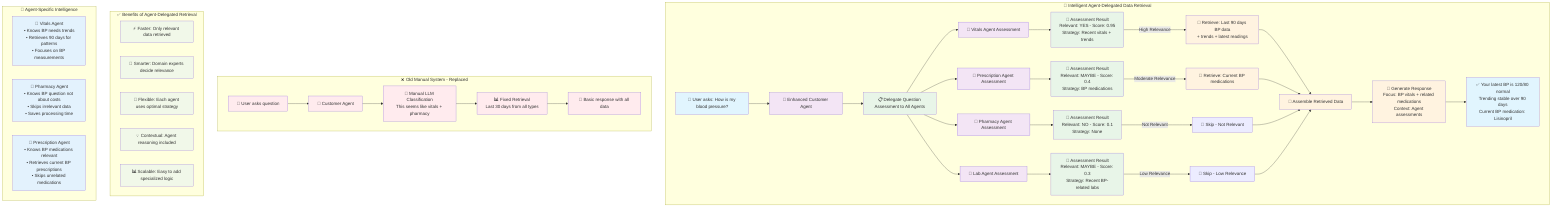 graph TD
    %% Intelligent Data Retrieval Flow
    subgraph "🧠 Intelligent Agent-Delegated Data Retrieval"
        UserQ[👤 User asks: How is my blood pressure?]
        CustomerAgent[🎯 Enhanced Customer Agent]

        UserQ --> CustomerAgent
        CustomerAgent --> DelegateAssess[📋 Delegate Question Assessment to All Agents]

        %% Agent Assessment Phase
        DelegateAssess --> VitalsAssess[💓 Vitals Agent Assessment]
        DelegateAssess --> PharmacyAssess[💊 Pharmacy Agent Assessment]
        DelegateAssess --> LabAssess[🧪 Lab Agent Assessment]
        DelegateAssess --> PrescriptionAssess[📝 Prescription Agent Assessment]

        %% Individual Agent Assessments
        VitalsAssess --> VitalsResult[💓 Assessment Result<br/>Relevant: YES - Score: 0.95<br/>Strategy: Recent vitals + trends]
        PharmacyAssess --> PharmacyResult[💊 Assessment Result<br/>Relevant: NO - Score: 0.1<br/>Strategy: None]
        LabAssess --> LabResult[🧪 Assessment Result<br/>Relevant: MAYBE - Score: 0.3<br/>Strategy: Recent BP-related labs]
        PrescriptionAssess --> PrescriptionResult[📝 Assessment Result<br/>Relevant: MAYBE - Score: 0.4<br/>Strategy: BP medications]

        %% Intelligent Retrieval Based on Assessment
        VitalsResult -->|High Relevance| VitalsRetrieve[💓 Retrieve: Last 90 days BP data<br/>+ trends + latest readings]
        PharmacyResult -->|Not Relevant| NoPharmacyData[💊 Skip - Not Relevant]
        LabResult -->|Low Relevance| NoLabData[🧪 Skip - Low Relevance]
        PrescriptionResult -->|Moderate Relevance| PrescriptionRetrieve[📝 Retrieve: Current BP medications]

        %% Data Assembly
        VitalsRetrieve --> DataAssembly[🔄 Assemble Retrieved Data]
        PrescriptionRetrieve --> DataAssembly
        NoPharmacyData --> DataAssembly
        NoLabData --> DataAssembly

        %% Intelligent Response Generation
        DataAssembly --> IntelligentResponse[🧠 Generate Response<br/>Focus: BP vitals + related medications<br/>Context: Agent assessments]
        IntelligentResponse --> FinalAnswer[✅ Your latest BP is 120/80 normal<br/>Trending stable over 90 days<br/>Current BP medication: Lisinopril]
    end

    %% Comparison with Old Manual System
    subgraph "❌ Old Manual System - Replaced"
        OldUserQ[👤 User asks question]
        OldCustomer[🎯 Customer Agent]
        OldUserQ --> OldCustomer
        OldCustomer --> ManualClassify[🔧 Manual LLM Classification<br/>This seems like vitals + pharmacy]
        ManualClassify --> ManualRetrieve[📊 Fixed Retrieval<br/>Last 30 days from all types]
        ManualRetrieve --> BasicResponse[📝 Basic response with all data]
    end

    %% Benefits
    subgraph "✅ Benefits of Agent-Delegated Retrieval"
        Benefit1[⚡ Faster: Only relevant data retrieved]
        Benefit2[🎯 Smarter: Domain experts decide relevance]
        Benefit3[🔧 Flexible: Each agent uses optimal strategy]
        Benefit4[💡 Contextual: Agent reasoning included]
        Benefit5[📊 Scalable: Easy to add specialized logic]
    end

    %% Agent Intelligence Examples
    subgraph "🎯 Agent-Specific Intelligence"
        VitalsIntel[💓 Vitals Agent<br/>• Knows BP needs trends<br/>• Retrieves 90 days for patterns<br/>• Focuses on BP measurements]

        PharmacyIntel[💊 Pharmacy Agent<br/>• Knows BP question not about costs<br/>• Skips irrelevant data<br/>• Saves processing time]

        PrescriptionIntel[📝 Prescription Agent<br/>• Knows BP medications relevant<br/>• Retrieves current BP prescriptions<br/>• Skips unrelated medications]
    end

    %% Styling
    classDef userClass fill:#e1f5fe
    classDef agentClass fill:#f3e5f5
    classDef assessClass fill:#e8f5e8
    classDef retrieveClass fill:#fff3e0
    classDef oldClass fill:#ffebee
    classDef benefitClass fill:#f1f8e9
    classDef intelClass fill:#e3f2fd

    class UserQ,FinalAnswer userClass
    class CustomerAgent,VitalsAssess,PharmacyAssess,LabAssess,PrescriptionAssess agentClass
    class VitalsResult,PharmacyResult,LabResult,PrescriptionResult,DelegateAssess assessClass
    class VitalsRetrieve,PrescriptionRetrieve,DataAssembly,IntelligentResponse retrieveClass
    class OldUserQ,OldCustomer,ManualClassify,ManualRetrieve,BasicResponse oldClass
    class Benefit1,Benefit2,Benefit3,Benefit4,Benefit5 benefitClass
    class VitalsIntel,PharmacyIntel,PrescriptionIntel intelClass